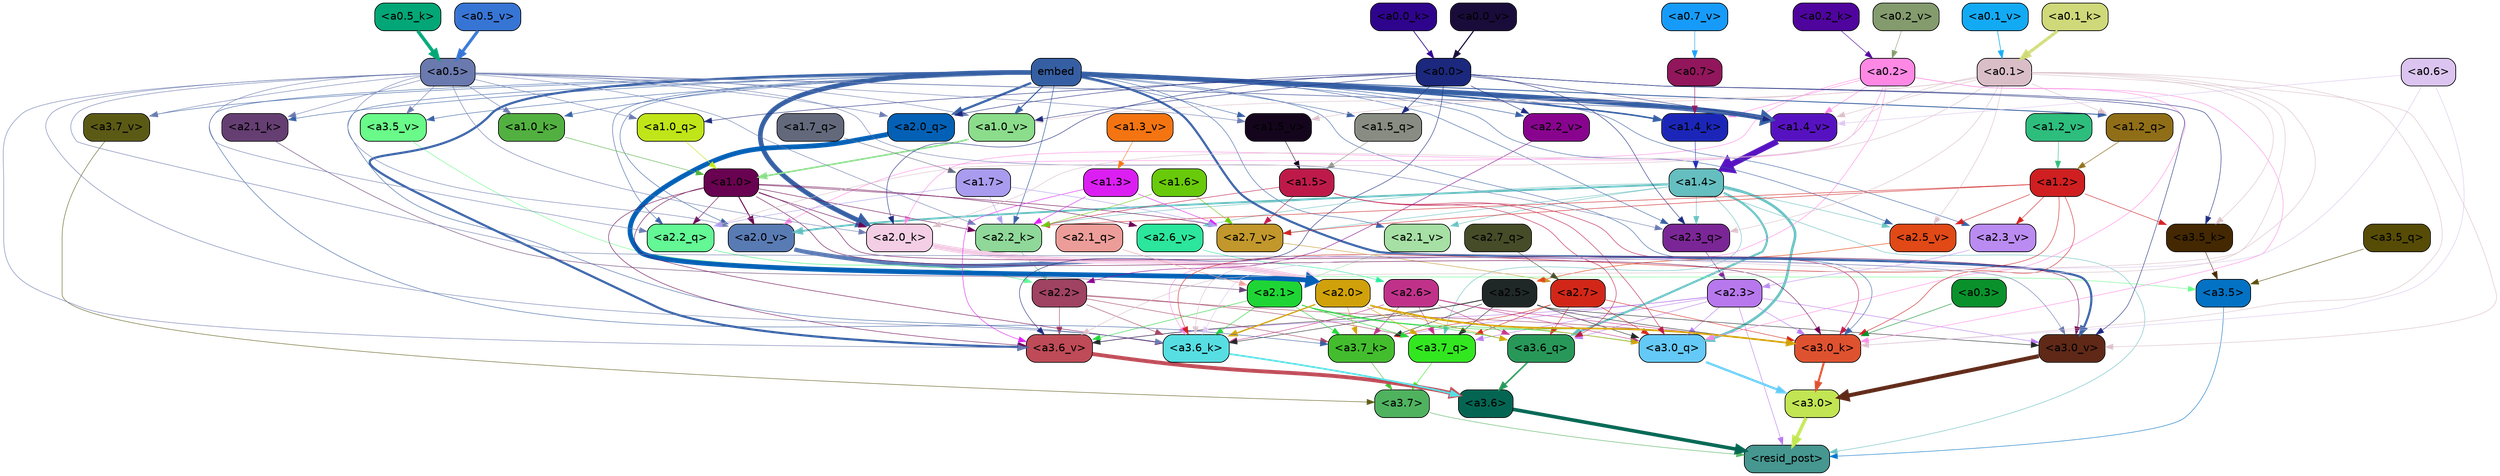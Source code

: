 strict digraph "" {
	graph [bgcolor=transparent,
		layout=dot,
		overlap=false,
		splines=true
	];
	"<a3.7>"	[color=black,
		fillcolor="#4fb25e",
		fontname=Helvetica,
		shape=box,
		style="filled, rounded"];
	"<resid_post>"	[color=black,
		fillcolor="#469790",
		fontname=Helvetica,
		shape=box,
		style="filled, rounded"];
	"<a3.7>" -> "<resid_post>"	[color="#4fb25e",
		penwidth=0.6];
	"<a3.6>"	[color=black,
		fillcolor="#046552",
		fontname=Helvetica,
		shape=box,
		style="filled, rounded"];
	"<a3.6>" -> "<resid_post>"	[color="#046552",
		penwidth=4.646730065345764];
	"<a3.5>"	[color=black,
		fillcolor="#0372c4",
		fontname=Helvetica,
		shape=box,
		style="filled, rounded"];
	"<a3.5>" -> "<resid_post>"	[color="#0372c4",
		penwidth=0.6];
	"<a3.0>"	[color=black,
		fillcolor="#c2e553",
		fontname=Helvetica,
		shape=box,
		style="filled, rounded"];
	"<a3.0>" -> "<resid_post>"	[color="#c2e553",
		penwidth=4.323132634162903];
	"<a2.3>"	[color=black,
		fillcolor="#b778ed",
		fontname=Helvetica,
		shape=box,
		style="filled, rounded"];
	"<a2.3>" -> "<resid_post>"	[color="#b778ed",
		penwidth=0.6];
	"<a3.7_q>"	[color=black,
		fillcolor="#32e71f",
		fontname=Helvetica,
		shape=box,
		style="filled, rounded"];
	"<a2.3>" -> "<a3.7_q>"	[color="#b778ed",
		penwidth=0.6];
	"<a3.6_q>"	[color=black,
		fillcolor="#289859",
		fontname=Helvetica,
		shape=box,
		style="filled, rounded"];
	"<a2.3>" -> "<a3.6_q>"	[color="#b778ed",
		penwidth=0.6];
	"<a3.0_q>"	[color=black,
		fillcolor="#64c9f6",
		fontname=Helvetica,
		shape=box,
		style="filled, rounded"];
	"<a2.3>" -> "<a3.0_q>"	[color="#b778ed",
		penwidth=0.6];
	"<a3.7_k>"	[color=black,
		fillcolor="#43bd2d",
		fontname=Helvetica,
		shape=box,
		style="filled, rounded"];
	"<a2.3>" -> "<a3.7_k>"	[color="#b778ed",
		penwidth=0.6];
	"<a3.0_k>"	[color=black,
		fillcolor="#df522f",
		fontname=Helvetica,
		shape=box,
		style="filled, rounded"];
	"<a2.3>" -> "<a3.0_k>"	[color="#b778ed",
		penwidth=0.6];
	"<a3.6_v>"	[color=black,
		fillcolor="#be4b57",
		fontname=Helvetica,
		shape=box,
		style="filled, rounded"];
	"<a2.3>" -> "<a3.6_v>"	[color="#b778ed",
		penwidth=0.6];
	"<a3.0_v>"	[color=black,
		fillcolor="#5f2817",
		fontname=Helvetica,
		shape=box,
		style="filled, rounded"];
	"<a2.3>" -> "<a3.0_v>"	[color="#b778ed",
		penwidth=0.6];
	"<a1.4>"	[color=black,
		fillcolor="#65bebf",
		fontname=Helvetica,
		shape=box,
		style="filled, rounded"];
	"<a1.4>" -> "<resid_post>"	[color="#65bebf",
		penwidth=0.6];
	"<a1.4>" -> "<a3.7_q>"	[color="#65bebf",
		penwidth=0.6];
	"<a1.4>" -> "<a3.6_q>"	[color="#65bebf",
		penwidth=2.700703263282776];
	"<a1.4>" -> "<a3.0_q>"	[color="#65bebf",
		penwidth=3.34255850315094];
	"<a2.3_q>"	[color=black,
		fillcolor="#7b2696",
		fontname=Helvetica,
		shape=box,
		style="filled, rounded"];
	"<a1.4>" -> "<a2.3_q>"	[color="#65bebf",
		penwidth=0.6];
	"<a2.2_k>"	[color=black,
		fillcolor="#8fd899",
		fontname=Helvetica,
		shape=box,
		style="filled, rounded"];
	"<a1.4>" -> "<a2.2_k>"	[color="#65bebf",
		penwidth=0.6];
	"<a2.7_v>"	[color=black,
		fillcolor="#c2972b",
		fontname=Helvetica,
		shape=box,
		style="filled, rounded"];
	"<a1.4>" -> "<a2.7_v>"	[color="#65bebf",
		penwidth=0.6];
	"<a2.6_v>"	[color=black,
		fillcolor="#2be69c",
		fontname=Helvetica,
		shape=box,
		style="filled, rounded"];
	"<a1.4>" -> "<a2.6_v>"	[color="#65bebf",
		penwidth=0.6];
	"<a2.5_v>"	[color=black,
		fillcolor="#e14917",
		fontname=Helvetica,
		shape=box,
		style="filled, rounded"];
	"<a1.4>" -> "<a2.5_v>"	[color="#65bebf",
		penwidth=0.6];
	"<a2.1_v>"	[color=black,
		fillcolor="#a6e0a4",
		fontname=Helvetica,
		shape=box,
		style="filled, rounded"];
	"<a1.4>" -> "<a2.1_v>"	[color="#65bebf",
		penwidth=0.6];
	"<a2.0_v>"	[color=black,
		fillcolor="#597bb4",
		fontname=Helvetica,
		shape=box,
		style="filled, rounded"];
	"<a1.4>" -> "<a2.0_v>"	[color="#65bebf",
		penwidth=2.387977123260498];
	"<a3.7_q>" -> "<a3.7>"	[color="#32e71f",
		penwidth=0.6];
	"<a3.6_q>" -> "<a3.6>"	[color="#289859",
		penwidth=2.03758105635643];
	"<a3.5_q>"	[color=black,
		fillcolor="#564c06",
		fontname=Helvetica,
		shape=box,
		style="filled, rounded"];
	"<a3.5_q>" -> "<a3.5>"	[color="#564c06",
		penwidth=0.6];
	"<a3.0_q>" -> "<a3.0>"	[color="#64c9f6",
		penwidth=2.8638100624084473];
	"<a3.7_k>" -> "<a3.7>"	[color="#43bd2d",
		penwidth=0.6];
	"<a3.6_k>"	[color=black,
		fillcolor="#56dee3",
		fontname=Helvetica,
		shape=box,
		style="filled, rounded"];
	"<a3.6_k>" -> "<a3.6>"	[color="#56dee3",
		penwidth=2.174198240041733];
	"<a3.5_k>"	[color=black,
		fillcolor="#442801",
		fontname=Helvetica,
		shape=box,
		style="filled, rounded"];
	"<a3.5_k>" -> "<a3.5>"	[color="#442801",
		penwidth=0.6];
	"<a3.0_k>" -> "<a3.0>"	[color="#df522f",
		penwidth=2.6274144649505615];
	"<a3.7_v>"	[color=black,
		fillcolor="#5b5a15",
		fontname=Helvetica,
		shape=box,
		style="filled, rounded"];
	"<a3.7_v>" -> "<a3.7>"	[color="#5b5a15",
		penwidth=0.6];
	"<a3.6_v>" -> "<a3.6>"	[color="#be4b57",
		penwidth=5.002329230308533];
	"<a3.5_v>"	[color=black,
		fillcolor="#69fa89",
		fontname=Helvetica,
		shape=box,
		style="filled, rounded"];
	"<a3.5_v>" -> "<a3.5>"	[color="#69fa89",
		penwidth=0.6];
	"<a3.0_v>" -> "<a3.0>"	[color="#5f2817",
		penwidth=5.188832879066467];
	"<a2.7>"	[color=black,
		fillcolor="#d22718",
		fontname=Helvetica,
		shape=box,
		style="filled, rounded"];
	"<a2.7>" -> "<a3.7_q>"	[color="#d22718",
		penwidth=0.6];
	"<a2.7>" -> "<a3.6_q>"	[color="#d22718",
		penwidth=0.6];
	"<a2.7>" -> "<a3.0_q>"	[color="#d22718",
		penwidth=0.6];
	"<a2.7>" -> "<a3.7_k>"	[color="#d22718",
		penwidth=0.6];
	"<a2.7>" -> "<a3.0_k>"	[color="#d22718",
		penwidth=0.6];
	"<a2.6>"	[color=black,
		fillcolor="#c0328a",
		fontname=Helvetica,
		shape=box,
		style="filled, rounded"];
	"<a2.6>" -> "<a3.7_q>"	[color="#c0328a",
		penwidth=0.6];
	"<a2.6>" -> "<a3.6_q>"	[color="#c0328a",
		penwidth=0.6];
	"<a2.6>" -> "<a3.0_q>"	[color="#c0328a",
		penwidth=0.6];
	"<a2.6>" -> "<a3.7_k>"	[color="#c0328a",
		penwidth=0.6];
	"<a2.6>" -> "<a3.6_k>"	[color="#c0328a",
		penwidth=0.6];
	"<a2.6>" -> "<a3.0_k>"	[color="#c0328a",
		penwidth=0.6];
	"<a2.5>"	[color=black,
		fillcolor="#202827",
		fontname=Helvetica,
		shape=box,
		style="filled, rounded"];
	"<a2.5>" -> "<a3.7_q>"	[color="#202827",
		penwidth=0.6];
	"<a2.5>" -> "<a3.0_q>"	[color="#202827",
		penwidth=0.6];
	"<a2.5>" -> "<a3.7_k>"	[color="#202827",
		penwidth=0.6];
	"<a2.5>" -> "<a3.6_k>"	[color="#202827",
		penwidth=0.6];
	"<a2.5>" -> "<a3.0_k>"	[color="#202827",
		penwidth=0.6];
	"<a2.5>" -> "<a3.6_v>"	[color="#202827",
		penwidth=0.6];
	"<a2.5>" -> "<a3.0_v>"	[color="#202827",
		penwidth=0.6];
	"<a2.2>"	[color=black,
		fillcolor="#a04262",
		fontname=Helvetica,
		shape=box,
		style="filled, rounded"];
	"<a2.2>" -> "<a3.7_q>"	[color="#a04262",
		penwidth=0.6];
	"<a2.2>" -> "<a3.7_k>"	[color="#a04262",
		penwidth=0.6];
	"<a2.2>" -> "<a3.6_k>"	[color="#a04262",
		penwidth=0.6];
	"<a2.2>" -> "<a3.0_k>"	[color="#a04262",
		penwidth=0.6];
	"<a2.2>" -> "<a3.6_v>"	[color="#a04262",
		penwidth=0.6];
	"<a2.1>"	[color=black,
		fillcolor="#1fd535",
		fontname=Helvetica,
		shape=box,
		style="filled, rounded"];
	"<a2.1>" -> "<a3.7_q>"	[color="#1fd535",
		penwidth=0.6];
	"<a2.1>" -> "<a3.6_q>"	[color="#1fd535",
		penwidth=0.6];
	"<a2.1>" -> "<a3.0_q>"	[color="#1fd535",
		penwidth=0.6];
	"<a2.1>" -> "<a3.7_k>"	[color="#1fd535",
		penwidth=0.6];
	"<a2.1>" -> "<a3.6_k>"	[color="#1fd535",
		penwidth=0.6];
	"<a2.1>" -> "<a3.0_k>"	[color="#1fd535",
		penwidth=0.6];
	"<a2.1>" -> "<a3.6_v>"	[color="#1fd535",
		penwidth=0.6];
	"<a2.0>"	[color=black,
		fillcolor="#d0a10a",
		fontname=Helvetica,
		shape=box,
		style="filled, rounded"];
	"<a2.0>" -> "<a3.7_q>"	[color="#d0a10a",
		penwidth=0.6];
	"<a2.0>" -> "<a3.6_q>"	[color="#d0a10a",
		penwidth=0.6];
	"<a2.0>" -> "<a3.0_q>"	[color="#d0a10a",
		penwidth=0.6];
	"<a2.0>" -> "<a3.7_k>"	[color="#d0a10a",
		penwidth=0.6];
	"<a2.0>" -> "<a3.6_k>"	[color="#d0a10a",
		penwidth=1.6454488784074783];
	"<a2.0>" -> "<a3.0_k>"	[color="#d0a10a",
		penwidth=2.2218968719244003];
	"<a1.5>"	[color=black,
		fillcolor="#be1a49",
		fontname=Helvetica,
		shape=box,
		style="filled, rounded"];
	"<a1.5>" -> "<a3.6_q>"	[color="#be1a49",
		penwidth=0.6];
	"<a1.5>" -> "<a3.0_q>"	[color="#be1a49",
		penwidth=0.6];
	"<a1.5>" -> "<a3.0_k>"	[color="#be1a49",
		penwidth=0.6];
	"<a1.5>" -> "<a2.2_k>"	[color="#be1a49",
		penwidth=0.6];
	"<a1.5>" -> "<a2.7_v>"	[color="#be1a49",
		penwidth=0.6];
	"<a0.2>"	[color=black,
		fillcolor="#ff88e5",
		fontname=Helvetica,
		shape=box,
		style="filled, rounded"];
	"<a0.2>" -> "<a3.0_q>"	[color="#ff88e5",
		penwidth=0.6];
	"<a0.2>" -> "<a3.6_k>"	[color="#ff88e5",
		penwidth=0.6];
	"<a0.2>" -> "<a3.0_k>"	[color="#ff88e5",
		penwidth=0.6];
	"<a2.0_k>"	[color=black,
		fillcolor="#f3cee5",
		fontname=Helvetica,
		shape=box,
		style="filled, rounded"];
	"<a0.2>" -> "<a2.0_k>"	[color="#ff88e5",
		penwidth=0.6];
	"<a0.2>" -> "<a2.0_v>"	[color="#ff88e5",
		penwidth=0.6];
	"<a1.4_k>"	[color=black,
		fillcolor="#1b26b9",
		fontname=Helvetica,
		shape=box,
		style="filled, rounded"];
	"<a0.2>" -> "<a1.4_k>"	[color="#ff88e5",
		penwidth=0.6];
	"<a1.4_v>"	[color=black,
		fillcolor="#5612c0",
		fontname=Helvetica,
		shape=box,
		style="filled, rounded"];
	"<a0.2>" -> "<a1.4_v>"	[color="#ff88e5",
		penwidth=0.6];
	embed	[color=black,
		fillcolor="#365fa3",
		fontname=Helvetica,
		shape=box,
		style="filled, rounded"];
	embed -> "<a3.7_k>"	[color="#365fa3",
		penwidth=0.6];
	embed -> "<a3.6_k>"	[color="#365fa3",
		penwidth=0.6];
	embed -> "<a3.0_k>"	[color="#365fa3",
		penwidth=0.6];
	embed -> "<a3.7_v>"	[color="#365fa3",
		penwidth=0.6];
	embed -> "<a3.6_v>"	[color="#365fa3",
		penwidth=2.8301228284835815];
	embed -> "<a3.5_v>"	[color="#365fa3",
		penwidth=0.6];
	embed -> "<a3.0_v>"	[color="#365fa3",
		penwidth=2.7660785913467407];
	embed -> "<a2.3_q>"	[color="#365fa3",
		penwidth=0.6];
	"<a2.2_q>"	[color=black,
		fillcolor="#63f795",
		fontname=Helvetica,
		shape=box,
		style="filled, rounded"];
	embed -> "<a2.2_q>"	[color="#365fa3",
		penwidth=0.6];
	"<a2.0_q>"	[color=black,
		fillcolor="#0360b5",
		fontname=Helvetica,
		shape=box,
		style="filled, rounded"];
	embed -> "<a2.0_q>"	[color="#365fa3",
		penwidth=2.918822765350342];
	embed -> "<a2.2_k>"	[color="#365fa3",
		penwidth=0.7099294662475586];
	"<a2.1_k>"	[color=black,
		fillcolor="#653e72",
		fontname=Helvetica,
		shape=box,
		style="filled, rounded"];
	embed -> "<a2.1_k>"	[color="#365fa3",
		penwidth=0.6];
	embed -> "<a2.0_k>"	[color="#365fa3",
		penwidth=6.075345039367676];
	embed -> "<a2.5_v>"	[color="#365fa3",
		penwidth=0.6];
	"<a2.3_v>"	[color=black,
		fillcolor="#ba8bf1",
		fontname=Helvetica,
		shape=box,
		style="filled, rounded"];
	embed -> "<a2.3_v>"	[color="#365fa3",
		penwidth=0.6];
	"<a2.2_v>"	[color=black,
		fillcolor="#88048e",
		fontname=Helvetica,
		shape=box,
		style="filled, rounded"];
	embed -> "<a2.2_v>"	[color="#365fa3",
		penwidth=0.6909599304199219];
	embed -> "<a2.1_v>"	[color="#365fa3",
		penwidth=0.6];
	embed -> "<a2.0_v>"	[color="#365fa3",
		penwidth=0.6];
	"<a1.5_q>"	[color=black,
		fillcolor="#888c82",
		fontname=Helvetica,
		shape=box,
		style="filled, rounded"];
	embed -> "<a1.5_q>"	[color="#365fa3",
		penwidth=0.6];
	"<a1.2_q>"	[color=black,
		fillcolor="#906e17",
		fontname=Helvetica,
		shape=box,
		style="filled, rounded"];
	embed -> "<a1.2_q>"	[color="#365fa3",
		penwidth=1.1075286865234375];
	embed -> "<a1.4_k>"	[color="#365fa3",
		penwidth=2.043105125427246];
	"<a1.0_k>"	[color=black,
		fillcolor="#52b040",
		fontname=Helvetica,
		shape=box,
		style="filled, rounded"];
	embed -> "<a1.0_k>"	[color="#365fa3",
		penwidth=0.6];
	"<a1.5_v>"	[color=black,
		fillcolor="#14051d",
		fontname=Helvetica,
		shape=box,
		style="filled, rounded"];
	embed -> "<a1.5_v>"	[color="#365fa3",
		penwidth=0.6];
	embed -> "<a1.4_v>"	[color="#365fa3",
		penwidth=6.46385931968689];
	"<a1.0_v>"	[color=black,
		fillcolor="#8bdc8b",
		fontname=Helvetica,
		shape=box,
		style="filled, rounded"];
	embed -> "<a1.0_v>"	[color="#365fa3",
		penwidth=1.273291826248169];
	"<a1.2>"	[color=black,
		fillcolor="#d01f20",
		fontname=Helvetica,
		shape=box,
		style="filled, rounded"];
	"<a1.2>" -> "<a3.6_k>"	[color="#d01f20",
		penwidth=0.6];
	"<a1.2>" -> "<a3.5_k>"	[color="#d01f20",
		penwidth=0.6];
	"<a1.2>" -> "<a3.0_k>"	[color="#d01f20",
		penwidth=0.6];
	"<a1.2>" -> "<a2.2_k>"	[color="#d01f20",
		penwidth=0.6];
	"<a1.2>" -> "<a2.7_v>"	[color="#d01f20",
		penwidth=0.6];
	"<a1.2>" -> "<a2.5_v>"	[color="#d01f20",
		penwidth=0.6];
	"<a1.2>" -> "<a2.3_v>"	[color="#d01f20",
		penwidth=0.6];
	"<a1.0>"	[color=black,
		fillcolor="#690250",
		fontname=Helvetica,
		shape=box,
		style="filled, rounded"];
	"<a1.0>" -> "<a3.6_k>"	[color="#690250",
		penwidth=0.6];
	"<a1.0>" -> "<a3.0_k>"	[color="#690250",
		penwidth=0.6];
	"<a1.0>" -> "<a3.6_v>"	[color="#690250",
		penwidth=0.6];
	"<a1.0>" -> "<a3.0_v>"	[color="#690250",
		penwidth=0.6];
	"<a1.0>" -> "<a2.2_q>"	[color="#690250",
		penwidth=0.6];
	"<a1.0>" -> "<a2.2_k>"	[color="#690250",
		penwidth=0.6];
	"<a1.0>" -> "<a2.0_k>"	[color="#690250",
		penwidth=0.6];
	"<a1.0>" -> "<a2.7_v>"	[color="#690250",
		penwidth=0.6];
	"<a1.0>" -> "<a2.6_v>"	[color="#690250",
		penwidth=0.6];
	"<a1.0>" -> "<a2.0_v>"	[color="#690250",
		penwidth=1.2435333728790283];
	"<a0.6>"	[color=black,
		fillcolor="#dbc4ef",
		fontname=Helvetica,
		shape=box,
		style="filled, rounded"];
	"<a0.6>" -> "<a3.6_k>"	[color="#dbc4ef",
		penwidth=0.6];
	"<a0.6>" -> "<a3.0_k>"	[color="#dbc4ef",
		penwidth=0.6];
	"<a0.6>" -> "<a1.4_v>"	[color="#dbc4ef",
		penwidth=0.6];
	"<a0.5>"	[color=black,
		fillcolor="#6a79ae",
		fontname=Helvetica,
		shape=box,
		style="filled, rounded"];
	"<a0.5>" -> "<a3.6_k>"	[color="#6a79ae",
		penwidth=0.6];
	"<a0.5>" -> "<a3.7_v>"	[color="#6a79ae",
		penwidth=0.6];
	"<a0.5>" -> "<a3.6_v>"	[color="#6a79ae",
		penwidth=0.6];
	"<a0.5>" -> "<a3.5_v>"	[color="#6a79ae",
		penwidth=0.6];
	"<a0.5>" -> "<a3.0_v>"	[color="#6a79ae",
		penwidth=0.6124261617660522];
	"<a0.5>" -> "<a2.3_q>"	[color="#6a79ae",
		penwidth=0.6];
	"<a0.5>" -> "<a2.2_q>"	[color="#6a79ae",
		penwidth=0.6];
	"<a0.5>" -> "<a2.0_q>"	[color="#6a79ae",
		penwidth=0.6];
	"<a0.5>" -> "<a2.2_k>"	[color="#6a79ae",
		penwidth=0.6];
	"<a0.5>" -> "<a2.1_k>"	[color="#6a79ae",
		penwidth=0.6];
	"<a0.5>" -> "<a2.0_k>"	[color="#6a79ae",
		penwidth=0.6112704277038574];
	"<a0.5>" -> "<a2.0_v>"	[color="#6a79ae",
		penwidth=0.6];
	"<a1.0_q>"	[color=black,
		fillcolor="#c0e518",
		fontname=Helvetica,
		shape=box,
		style="filled, rounded"];
	"<a0.5>" -> "<a1.0_q>"	[color="#6a79ae",
		penwidth=0.6];
	"<a0.5>" -> "<a1.0_k>"	[color="#6a79ae",
		penwidth=0.6];
	"<a0.5>" -> "<a1.5_v>"	[color="#6a79ae",
		penwidth=0.6];
	"<a0.5>" -> "<a1.4_v>"	[color="#6a79ae",
		penwidth=0.9145197868347168];
	"<a0.5>" -> "<a1.0_v>"	[color="#6a79ae",
		penwidth=0.6];
	"<a0.1>"	[color=black,
		fillcolor="#d9bec8",
		fontname=Helvetica,
		shape=box,
		style="filled, rounded"];
	"<a0.1>" -> "<a3.6_k>"	[color="#d9bec8",
		penwidth=0.6];
	"<a0.1>" -> "<a3.5_k>"	[color="#d9bec8",
		penwidth=0.6];
	"<a0.1>" -> "<a3.0_k>"	[color="#d9bec8",
		penwidth=0.6];
	"<a0.1>" -> "<a3.6_v>"	[color="#d9bec8",
		penwidth=0.6];
	"<a0.1>" -> "<a3.0_v>"	[color="#d9bec8",
		penwidth=0.6];
	"<a0.1>" -> "<a2.3_q>"	[color="#d9bec8",
		penwidth=0.6];
	"<a0.1>" -> "<a2.2_q>"	[color="#d9bec8",
		penwidth=0.6];
	"<a0.1>" -> "<a2.0_k>"	[color="#d9bec8",
		penwidth=0.6];
	"<a0.1>" -> "<a2.5_v>"	[color="#d9bec8",
		penwidth=0.6];
	"<a0.1>" -> "<a1.2_q>"	[color="#d9bec8",
		penwidth=0.6];
	"<a0.1>" -> "<a1.5_v>"	[color="#d9bec8",
		penwidth=0.6];
	"<a0.1>" -> "<a1.4_v>"	[color="#d9bec8",
		penwidth=0.6];
	"<a0.1>" -> "<a1.0_v>"	[color="#d9bec8",
		penwidth=0.6];
	"<a0.0>"	[color=black,
		fillcolor="#1b287d",
		fontname=Helvetica,
		shape=box,
		style="filled, rounded"];
	"<a0.0>" -> "<a3.5_k>"	[color="#1b287d",
		penwidth=0.6];
	"<a0.0>" -> "<a3.6_v>"	[color="#1b287d",
		penwidth=0.6];
	"<a0.0>" -> "<a3.0_v>"	[color="#1b287d",
		penwidth=0.6];
	"<a0.0>" -> "<a2.3_q>"	[color="#1b287d",
		penwidth=0.6];
	"<a0.0>" -> "<a2.0_q>"	[color="#1b287d",
		penwidth=0.6];
	"<a0.0>" -> "<a2.0_k>"	[color="#1b287d",
		penwidth=0.6];
	"<a0.0>" -> "<a2.2_v>"	[color="#1b287d",
		penwidth=0.6];
	"<a0.0>" -> "<a1.5_q>"	[color="#1b287d",
		penwidth=0.6];
	"<a0.0>" -> "<a1.0_q>"	[color="#1b287d",
		penwidth=0.6];
	"<a0.0>" -> "<a1.4_v>"	[color="#1b287d",
		penwidth=0.6];
	"<a0.0>" -> "<a1.0_v>"	[color="#1b287d",
		penwidth=0.6];
	"<a0.3>"	[color=black,
		fillcolor="#0a912c",
		fontname=Helvetica,
		shape=box,
		style="filled, rounded"];
	"<a0.3>" -> "<a3.0_k>"	[color="#0a912c",
		penwidth=0.6];
	"<a1.3>"	[color=black,
		fillcolor="#db1ff2",
		fontname=Helvetica,
		shape=box,
		style="filled, rounded"];
	"<a1.3>" -> "<a3.6_v>"	[color="#db1ff2",
		penwidth=0.6];
	"<a1.3>" -> "<a2.2_k>"	[color="#db1ff2",
		penwidth=0.6];
	"<a1.3>" -> "<a2.7_v>"	[color="#db1ff2",
		penwidth=0.6];
	"<a2.7_q>"	[color=black,
		fillcolor="#464c28",
		fontname=Helvetica,
		shape=box,
		style="filled, rounded"];
	"<a2.7_q>" -> "<a2.7>"	[color="#464c28",
		penwidth=0.6];
	"<a2.3_q>" -> "<a2.3>"	[color="#7b2696",
		penwidth=0.6];
	"<a2.2_q>" -> "<a2.2>"	[color="#63f795",
		penwidth=0.8114519119262695];
	"<a2.1_q>"	[color=black,
		fillcolor="#ec9d99",
		fontname=Helvetica,
		shape=box,
		style="filled, rounded"];
	"<a2.1_q>" -> "<a2.1>"	[color="#ec9d99",
		penwidth=0.6];
	"<a2.0_q>" -> "<a2.0>"	[color="#0360b5",
		penwidth=6.2323237657547];
	"<a2.2_k>" -> "<a2.2>"	[color="#8fd899",
		penwidth=0.9331893920898438];
	"<a2.1_k>" -> "<a2.1>"	[color="#653e72",
		penwidth=0.6];
	"<a2.0_k>" -> "<a2.0>"	[color="#f3cee5",
		penwidth=7.158664226531982];
	"<a2.7_v>" -> "<a2.7>"	[color="#c2972b",
		penwidth=0.6];
	"<a2.6_v>" -> "<a2.6>"	[color="#2be69c",
		penwidth=0.6];
	"<a2.5_v>" -> "<a2.5>"	[color="#e14917",
		penwidth=0.6657319068908691];
	"<a2.3_v>" -> "<a2.3>"	[color="#ba8bf1",
		penwidth=0.6];
	"<a2.2_v>" -> "<a2.2>"	[color="#88048e",
		penwidth=0.6];
	"<a2.1_v>" -> "<a2.1>"	[color="#a6e0a4",
		penwidth=0.6];
	"<a2.0_v>" -> "<a2.0>"	[color="#597bb4",
		penwidth=5.380099236965179];
	"<a1.7>"	[color=black,
		fillcolor="#a99bee",
		fontname=Helvetica,
		shape=box,
		style="filled, rounded"];
	"<a1.7>" -> "<a2.2_q>"	[color="#a99bee",
		penwidth=0.6];
	"<a1.7>" -> "<a2.2_k>"	[color="#a99bee",
		penwidth=0.6];
	"<a1.7>" -> "<a2.7_v>"	[color="#a99bee",
		penwidth=0.6];
	"<a1.6>"	[color=black,
		fillcolor="#68ca0a",
		fontname=Helvetica,
		shape=box,
		style="filled, rounded"];
	"<a1.6>" -> "<a2.2_k>"	[color="#68ca0a",
		penwidth=0.6];
	"<a1.6>" -> "<a2.7_v>"	[color="#68ca0a",
		penwidth=0.6];
	"<a1.7_q>"	[color=black,
		fillcolor="#63697b",
		fontname=Helvetica,
		shape=box,
		style="filled, rounded"];
	"<a1.7_q>" -> "<a1.7>"	[color="#63697b",
		penwidth=0.6];
	"<a1.5_q>" -> "<a1.5>"	[color="#888c82",
		penwidth=0.6];
	"<a1.2_q>" -> "<a1.2>"	[color="#906e17",
		penwidth=0.6965713500976562];
	"<a1.0_q>" -> "<a1.0>"	[color="#c0e518",
		penwidth=0.6];
	"<a1.4_k>" -> "<a1.4>"	[color="#1b26b9",
		penwidth=0.6];
	"<a1.0_k>" -> "<a1.0>"	[color="#52b040",
		penwidth=0.6];
	"<a1.5_v>" -> "<a1.5>"	[color="#14051d",
		penwidth=0.6];
	"<a1.4_v>" -> "<a1.4>"	[color="#5612c0",
		penwidth=7.649995803833008];
	"<a1.3_v>"	[color=black,
		fillcolor="#f47411",
		fontname=Helvetica,
		shape=box,
		style="filled, rounded"];
	"<a1.3_v>" -> "<a1.3>"	[color="#f47411",
		penwidth=0.6];
	"<a1.2_v>"	[color=black,
		fillcolor="#2dbd7d",
		fontname=Helvetica,
		shape=box,
		style="filled, rounded"];
	"<a1.2_v>" -> "<a1.2>"	[color="#2dbd7d",
		penwidth=0.6];
	"<a1.0_v>" -> "<a1.0>"	[color="#8bdc8b",
		penwidth=2.050852060317993];
	"<a0.7>"	[color=black,
		fillcolor="#92165c",
		fontname=Helvetica,
		shape=box,
		style="filled, rounded"];
	"<a0.7>" -> "<a1.4_k>"	[color="#92165c",
		penwidth=0.6];
	"<a0.5_k>"	[color=black,
		fillcolor="#03a676",
		fontname=Helvetica,
		shape=box,
		style="filled, rounded"];
	"<a0.5_k>" -> "<a0.5>"	[color="#03a676",
		penwidth=4.382697105407715];
	"<a0.2_k>"	[color=black,
		fillcolor="#4f049e",
		fontname=Helvetica,
		shape=box,
		style="filled, rounded"];
	"<a0.2_k>" -> "<a0.2>"	[color="#4f049e",
		penwidth=0.6394491195678711];
	"<a0.1_k>"	[color=black,
		fillcolor="#cfd97a",
		fontname=Helvetica,
		shape=box,
		style="filled, rounded"];
	"<a0.1_k>" -> "<a0.1>"	[color="#cfd97a",
		penwidth=3.9428932666778564];
	"<a0.0_k>"	[color=black,
		fillcolor="#2e048d",
		fontname=Helvetica,
		shape=box,
		style="filled, rounded"];
	"<a0.0_k>" -> "<a0.0>"	[color="#2e048d",
		penwidth=0.9280776977539062];
	"<a0.7_v>"	[color=black,
		fillcolor="#179bfa",
		fontname=Helvetica,
		shape=box,
		style="filled, rounded"];
	"<a0.7_v>" -> "<a0.7>"	[color="#179bfa",
		penwidth=0.6];
	"<a0.5_v>"	[color=black,
		fillcolor="#3775d5",
		fontname=Helvetica,
		shape=box,
		style="filled, rounded"];
	"<a0.5_v>" -> "<a0.5>"	[color="#3775d5",
		penwidth=3.8846328258514404];
	"<a0.2_v>"	[color=black,
		fillcolor="#849b6d",
		fontname=Helvetica,
		shape=box,
		style="filled, rounded"];
	"<a0.2_v>" -> "<a0.2>"	[color="#849b6d",
		penwidth=0.6];
	"<a0.1_v>"	[color=black,
		fillcolor="#13aaf4",
		fontname=Helvetica,
		shape=box,
		style="filled, rounded"];
	"<a0.1_v>" -> "<a0.1>"	[color="#13aaf4",
		penwidth=0.8284716606140137];
	"<a0.0_v>"	[color=black,
		fillcolor="#190c3a",
		fontname=Helvetica,
		shape=box,
		style="filled, rounded"];
	"<a0.0_v>" -> "<a0.0>"	[color="#190c3a",
		penwidth=1.44976806640625];
}

